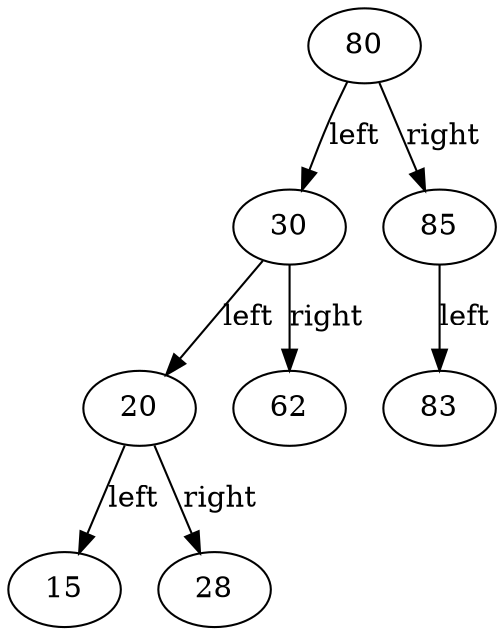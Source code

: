 digraph BST {
80 [label="80"];
80 -> 30 [label="left"];
30 [label="30"];
30 -> 20 [label="left"];
20 [label="20"];
20 -> 15 [label="left"];
15 [label="15"];
20 -> 28 [label="right"];
28 [label="28"];
30 -> 62 [label="right"];
62 [label="62"];
80 -> 85 [label="right"];
85 [label="85"];
85 -> 83 [label="left"];
83 [label="83"];
}